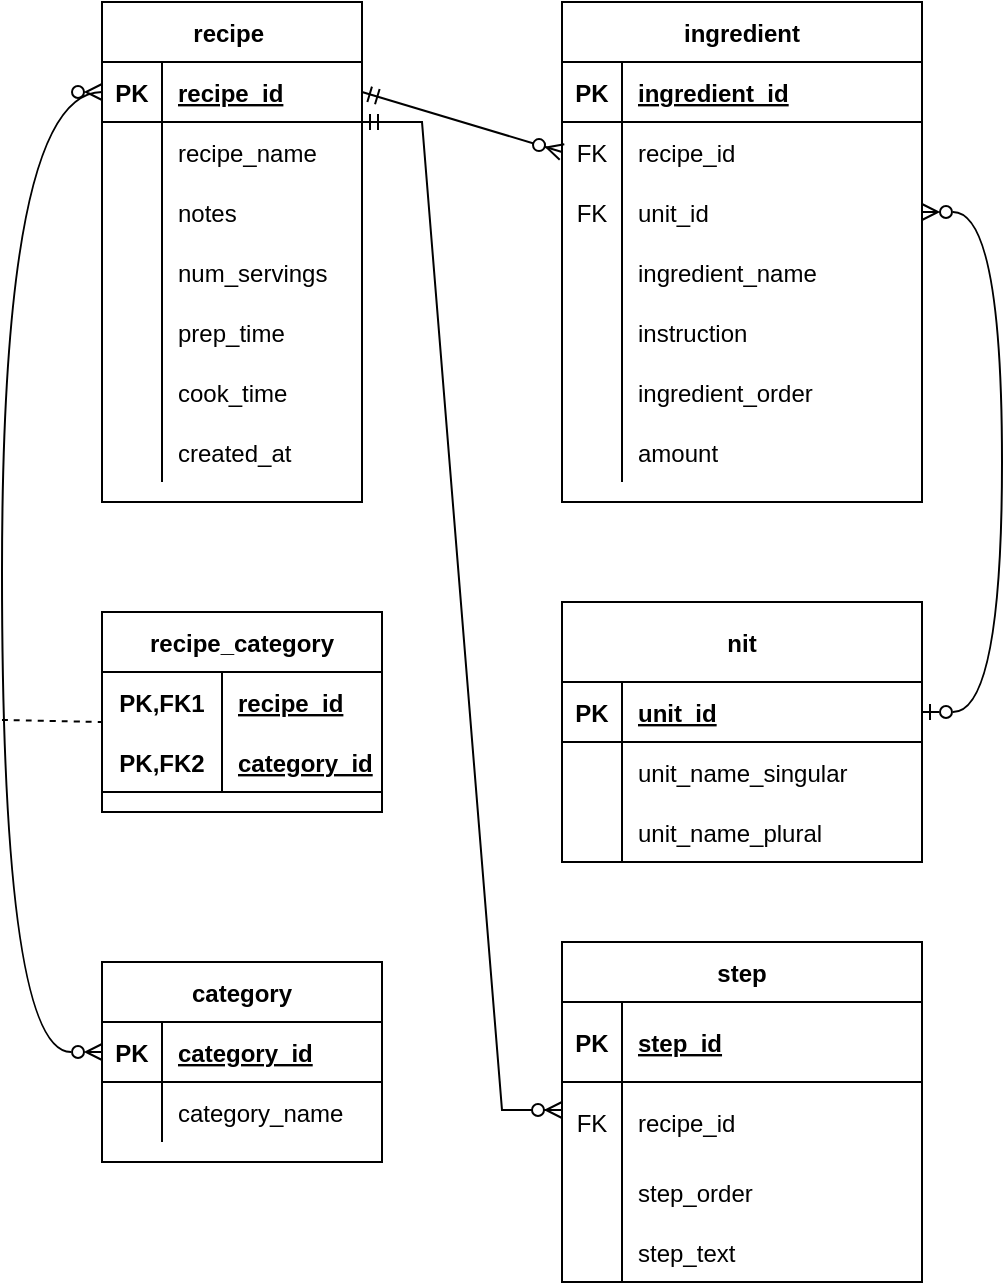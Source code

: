 <mxfile version="20.3.0" type="device"><diagram id="otwxAiZ5gvTKBNnF7ijJ" name="Page-1"><mxGraphModel dx="1395" dy="802" grid="1" gridSize="10" guides="1" tooltips="1" connect="1" arrows="1" fold="1" page="1" pageScale="1" pageWidth="850" pageHeight="1100" math="0" shadow="0"><root><mxCell id="0"/><mxCell id="1" parent="0"/><mxCell id="NHq_Qh4QnUHKeaqiEx27-1" value="recipe " style="shape=table;startSize=30;container=1;collapsible=1;childLayout=tableLayout;fixedRows=1;rowLines=0;fontStyle=1;align=center;resizeLast=1;" vertex="1" parent="1"><mxGeometry x="270" y="80" width="130" height="250" as="geometry"/></mxCell><mxCell id="NHq_Qh4QnUHKeaqiEx27-2" value="" style="shape=tableRow;horizontal=0;startSize=0;swimlaneHead=0;swimlaneBody=0;fillColor=none;collapsible=0;dropTarget=0;points=[[0,0.5],[1,0.5]];portConstraint=eastwest;top=0;left=0;right=0;bottom=1;" vertex="1" parent="NHq_Qh4QnUHKeaqiEx27-1"><mxGeometry y="30" width="130" height="30" as="geometry"/></mxCell><mxCell id="NHq_Qh4QnUHKeaqiEx27-3" value="PK" style="shape=partialRectangle;connectable=0;fillColor=none;top=0;left=0;bottom=0;right=0;fontStyle=1;overflow=hidden;" vertex="1" parent="NHq_Qh4QnUHKeaqiEx27-2"><mxGeometry width="30" height="30" as="geometry"><mxRectangle width="30" height="30" as="alternateBounds"/></mxGeometry></mxCell><mxCell id="NHq_Qh4QnUHKeaqiEx27-4" value="recipe_id" style="shape=partialRectangle;connectable=0;fillColor=none;top=0;left=0;bottom=0;right=0;align=left;spacingLeft=6;fontStyle=5;overflow=hidden;" vertex="1" parent="NHq_Qh4QnUHKeaqiEx27-2"><mxGeometry x="30" width="100" height="30" as="geometry"><mxRectangle width="100" height="30" as="alternateBounds"/></mxGeometry></mxCell><mxCell id="NHq_Qh4QnUHKeaqiEx27-5" value="" style="shape=tableRow;horizontal=0;startSize=0;swimlaneHead=0;swimlaneBody=0;fillColor=none;collapsible=0;dropTarget=0;points=[[0,0.5],[1,0.5]];portConstraint=eastwest;top=0;left=0;right=0;bottom=0;" vertex="1" parent="NHq_Qh4QnUHKeaqiEx27-1"><mxGeometry y="60" width="130" height="30" as="geometry"/></mxCell><mxCell id="NHq_Qh4QnUHKeaqiEx27-6" value="" style="shape=partialRectangle;connectable=0;fillColor=none;top=0;left=0;bottom=0;right=0;editable=1;overflow=hidden;" vertex="1" parent="NHq_Qh4QnUHKeaqiEx27-5"><mxGeometry width="30" height="30" as="geometry"><mxRectangle width="30" height="30" as="alternateBounds"/></mxGeometry></mxCell><mxCell id="NHq_Qh4QnUHKeaqiEx27-7" value="recipe_name" style="shape=partialRectangle;connectable=0;fillColor=none;top=0;left=0;bottom=0;right=0;align=left;spacingLeft=6;overflow=hidden;" vertex="1" parent="NHq_Qh4QnUHKeaqiEx27-5"><mxGeometry x="30" width="100" height="30" as="geometry"><mxRectangle width="100" height="30" as="alternateBounds"/></mxGeometry></mxCell><mxCell id="NHq_Qh4QnUHKeaqiEx27-8" value="" style="shape=tableRow;horizontal=0;startSize=0;swimlaneHead=0;swimlaneBody=0;fillColor=none;collapsible=0;dropTarget=0;points=[[0,0.5],[1,0.5]];portConstraint=eastwest;top=0;left=0;right=0;bottom=0;" vertex="1" parent="NHq_Qh4QnUHKeaqiEx27-1"><mxGeometry y="90" width="130" height="30" as="geometry"/></mxCell><mxCell id="NHq_Qh4QnUHKeaqiEx27-9" value="" style="shape=partialRectangle;connectable=0;fillColor=none;top=0;left=0;bottom=0;right=0;editable=1;overflow=hidden;" vertex="1" parent="NHq_Qh4QnUHKeaqiEx27-8"><mxGeometry width="30" height="30" as="geometry"><mxRectangle width="30" height="30" as="alternateBounds"/></mxGeometry></mxCell><mxCell id="NHq_Qh4QnUHKeaqiEx27-10" value="notes" style="shape=partialRectangle;connectable=0;fillColor=none;top=0;left=0;bottom=0;right=0;align=left;spacingLeft=6;overflow=hidden;" vertex="1" parent="NHq_Qh4QnUHKeaqiEx27-8"><mxGeometry x="30" width="100" height="30" as="geometry"><mxRectangle width="100" height="30" as="alternateBounds"/></mxGeometry></mxCell><mxCell id="NHq_Qh4QnUHKeaqiEx27-11" value="" style="shape=tableRow;horizontal=0;startSize=0;swimlaneHead=0;swimlaneBody=0;fillColor=none;collapsible=0;dropTarget=0;points=[[0,0.5],[1,0.5]];portConstraint=eastwest;top=0;left=0;right=0;bottom=0;" vertex="1" parent="NHq_Qh4QnUHKeaqiEx27-1"><mxGeometry y="120" width="130" height="30" as="geometry"/></mxCell><mxCell id="NHq_Qh4QnUHKeaqiEx27-12" value="" style="shape=partialRectangle;connectable=0;fillColor=none;top=0;left=0;bottom=0;right=0;editable=1;overflow=hidden;" vertex="1" parent="NHq_Qh4QnUHKeaqiEx27-11"><mxGeometry width="30" height="30" as="geometry"><mxRectangle width="30" height="30" as="alternateBounds"/></mxGeometry></mxCell><mxCell id="NHq_Qh4QnUHKeaqiEx27-13" value="num_servings" style="shape=partialRectangle;connectable=0;fillColor=none;top=0;left=0;bottom=0;right=0;align=left;spacingLeft=6;overflow=hidden;" vertex="1" parent="NHq_Qh4QnUHKeaqiEx27-11"><mxGeometry x="30" width="100" height="30" as="geometry"><mxRectangle width="100" height="30" as="alternateBounds"/></mxGeometry></mxCell><mxCell id="NHq_Qh4QnUHKeaqiEx27-20" style="shape=tableRow;horizontal=0;startSize=0;swimlaneHead=0;swimlaneBody=0;fillColor=none;collapsible=0;dropTarget=0;points=[[0,0.5],[1,0.5]];portConstraint=eastwest;top=0;left=0;right=0;bottom=0;" vertex="1" parent="NHq_Qh4QnUHKeaqiEx27-1"><mxGeometry y="150" width="130" height="30" as="geometry"/></mxCell><mxCell id="NHq_Qh4QnUHKeaqiEx27-21" style="shape=partialRectangle;connectable=0;fillColor=none;top=0;left=0;bottom=0;right=0;editable=1;overflow=hidden;" vertex="1" parent="NHq_Qh4QnUHKeaqiEx27-20"><mxGeometry width="30" height="30" as="geometry"><mxRectangle width="30" height="30" as="alternateBounds"/></mxGeometry></mxCell><mxCell id="NHq_Qh4QnUHKeaqiEx27-22" value="prep_time" style="shape=partialRectangle;connectable=0;fillColor=none;top=0;left=0;bottom=0;right=0;align=left;spacingLeft=6;overflow=hidden;" vertex="1" parent="NHq_Qh4QnUHKeaqiEx27-20"><mxGeometry x="30" width="100" height="30" as="geometry"><mxRectangle width="100" height="30" as="alternateBounds"/></mxGeometry></mxCell><mxCell id="NHq_Qh4QnUHKeaqiEx27-17" style="shape=tableRow;horizontal=0;startSize=0;swimlaneHead=0;swimlaneBody=0;fillColor=none;collapsible=0;dropTarget=0;points=[[0,0.5],[1,0.5]];portConstraint=eastwest;top=0;left=0;right=0;bottom=0;" vertex="1" parent="NHq_Qh4QnUHKeaqiEx27-1"><mxGeometry y="180" width="130" height="30" as="geometry"/></mxCell><mxCell id="NHq_Qh4QnUHKeaqiEx27-18" style="shape=partialRectangle;connectable=0;fillColor=none;top=0;left=0;bottom=0;right=0;editable=1;overflow=hidden;" vertex="1" parent="NHq_Qh4QnUHKeaqiEx27-17"><mxGeometry width="30" height="30" as="geometry"><mxRectangle width="30" height="30" as="alternateBounds"/></mxGeometry></mxCell><mxCell id="NHq_Qh4QnUHKeaqiEx27-19" value="cook_time" style="shape=partialRectangle;connectable=0;fillColor=none;top=0;left=0;bottom=0;right=0;align=left;spacingLeft=6;overflow=hidden;" vertex="1" parent="NHq_Qh4QnUHKeaqiEx27-17"><mxGeometry x="30" width="100" height="30" as="geometry"><mxRectangle width="100" height="30" as="alternateBounds"/></mxGeometry></mxCell><mxCell id="NHq_Qh4QnUHKeaqiEx27-14" style="shape=tableRow;horizontal=0;startSize=0;swimlaneHead=0;swimlaneBody=0;fillColor=none;collapsible=0;dropTarget=0;points=[[0,0.5],[1,0.5]];portConstraint=eastwest;top=0;left=0;right=0;bottom=0;" vertex="1" parent="NHq_Qh4QnUHKeaqiEx27-1"><mxGeometry y="210" width="130" height="30" as="geometry"/></mxCell><mxCell id="NHq_Qh4QnUHKeaqiEx27-15" style="shape=partialRectangle;connectable=0;fillColor=none;top=0;left=0;bottom=0;right=0;editable=1;overflow=hidden;" vertex="1" parent="NHq_Qh4QnUHKeaqiEx27-14"><mxGeometry width="30" height="30" as="geometry"><mxRectangle width="30" height="30" as="alternateBounds"/></mxGeometry></mxCell><mxCell id="NHq_Qh4QnUHKeaqiEx27-16" value="created_at" style="shape=partialRectangle;connectable=0;fillColor=none;top=0;left=0;bottom=0;right=0;align=left;spacingLeft=6;overflow=hidden;" vertex="1" parent="NHq_Qh4QnUHKeaqiEx27-14"><mxGeometry x="30" width="100" height="30" as="geometry"><mxRectangle width="100" height="30" as="alternateBounds"/></mxGeometry></mxCell><mxCell id="NHq_Qh4QnUHKeaqiEx27-23" value="ingredient" style="shape=table;startSize=30;container=1;collapsible=1;childLayout=tableLayout;fixedRows=1;rowLines=0;fontStyle=1;align=center;resizeLast=1;" vertex="1" parent="1"><mxGeometry x="500" y="80" width="180" height="250" as="geometry"/></mxCell><mxCell id="NHq_Qh4QnUHKeaqiEx27-24" value="" style="shape=tableRow;horizontal=0;startSize=0;swimlaneHead=0;swimlaneBody=0;fillColor=none;collapsible=0;dropTarget=0;points=[[0,0.5],[1,0.5]];portConstraint=eastwest;top=0;left=0;right=0;bottom=1;" vertex="1" parent="NHq_Qh4QnUHKeaqiEx27-23"><mxGeometry y="30" width="180" height="30" as="geometry"/></mxCell><mxCell id="NHq_Qh4QnUHKeaqiEx27-25" value="PK" style="shape=partialRectangle;connectable=0;fillColor=none;top=0;left=0;bottom=0;right=0;fontStyle=1;overflow=hidden;" vertex="1" parent="NHq_Qh4QnUHKeaqiEx27-24"><mxGeometry width="30" height="30" as="geometry"><mxRectangle width="30" height="30" as="alternateBounds"/></mxGeometry></mxCell><mxCell id="NHq_Qh4QnUHKeaqiEx27-26" value="ingredient_id" style="shape=partialRectangle;connectable=0;fillColor=none;top=0;left=0;bottom=0;right=0;align=left;spacingLeft=6;fontStyle=5;overflow=hidden;" vertex="1" parent="NHq_Qh4QnUHKeaqiEx27-24"><mxGeometry x="30" width="150" height="30" as="geometry"><mxRectangle width="150" height="30" as="alternateBounds"/></mxGeometry></mxCell><mxCell id="NHq_Qh4QnUHKeaqiEx27-27" value="" style="shape=tableRow;horizontal=0;startSize=0;swimlaneHead=0;swimlaneBody=0;fillColor=none;collapsible=0;dropTarget=0;points=[[0,0.5],[1,0.5]];portConstraint=eastwest;top=0;left=0;right=0;bottom=0;" vertex="1" parent="NHq_Qh4QnUHKeaqiEx27-23"><mxGeometry y="60" width="180" height="30" as="geometry"/></mxCell><mxCell id="NHq_Qh4QnUHKeaqiEx27-28" value="FK" style="shape=partialRectangle;connectable=0;fillColor=none;top=0;left=0;bottom=0;right=0;editable=1;overflow=hidden;" vertex="1" parent="NHq_Qh4QnUHKeaqiEx27-27"><mxGeometry width="30" height="30" as="geometry"><mxRectangle width="30" height="30" as="alternateBounds"/></mxGeometry></mxCell><mxCell id="NHq_Qh4QnUHKeaqiEx27-29" value="recipe_id" style="shape=partialRectangle;connectable=0;fillColor=none;top=0;left=0;bottom=0;right=0;align=left;spacingLeft=6;overflow=hidden;" vertex="1" parent="NHq_Qh4QnUHKeaqiEx27-27"><mxGeometry x="30" width="150" height="30" as="geometry"><mxRectangle width="150" height="30" as="alternateBounds"/></mxGeometry></mxCell><mxCell id="NHq_Qh4QnUHKeaqiEx27-30" value="" style="shape=tableRow;horizontal=0;startSize=0;swimlaneHead=0;swimlaneBody=0;fillColor=none;collapsible=0;dropTarget=0;points=[[0,0.5],[1,0.5]];portConstraint=eastwest;top=0;left=0;right=0;bottom=0;" vertex="1" parent="NHq_Qh4QnUHKeaqiEx27-23"><mxGeometry y="90" width="180" height="30" as="geometry"/></mxCell><mxCell id="NHq_Qh4QnUHKeaqiEx27-31" value="FK" style="shape=partialRectangle;connectable=0;fillColor=none;top=0;left=0;bottom=0;right=0;editable=1;overflow=hidden;" vertex="1" parent="NHq_Qh4QnUHKeaqiEx27-30"><mxGeometry width="30" height="30" as="geometry"><mxRectangle width="30" height="30" as="alternateBounds"/></mxGeometry></mxCell><mxCell id="NHq_Qh4QnUHKeaqiEx27-32" value="unit_id" style="shape=partialRectangle;connectable=0;fillColor=none;top=0;left=0;bottom=0;right=0;align=left;spacingLeft=6;overflow=hidden;" vertex="1" parent="NHq_Qh4QnUHKeaqiEx27-30"><mxGeometry x="30" width="150" height="30" as="geometry"><mxRectangle width="150" height="30" as="alternateBounds"/></mxGeometry></mxCell><mxCell id="NHq_Qh4QnUHKeaqiEx27-33" value="" style="shape=tableRow;horizontal=0;startSize=0;swimlaneHead=0;swimlaneBody=0;fillColor=none;collapsible=0;dropTarget=0;points=[[0,0.5],[1,0.5]];portConstraint=eastwest;top=0;left=0;right=0;bottom=0;" vertex="1" parent="NHq_Qh4QnUHKeaqiEx27-23"><mxGeometry y="120" width="180" height="30" as="geometry"/></mxCell><mxCell id="NHq_Qh4QnUHKeaqiEx27-34" value="" style="shape=partialRectangle;connectable=0;fillColor=none;top=0;left=0;bottom=0;right=0;editable=1;overflow=hidden;" vertex="1" parent="NHq_Qh4QnUHKeaqiEx27-33"><mxGeometry width="30" height="30" as="geometry"><mxRectangle width="30" height="30" as="alternateBounds"/></mxGeometry></mxCell><mxCell id="NHq_Qh4QnUHKeaqiEx27-35" value="ingredient_name" style="shape=partialRectangle;connectable=0;fillColor=none;top=0;left=0;bottom=0;right=0;align=left;spacingLeft=6;overflow=hidden;" vertex="1" parent="NHq_Qh4QnUHKeaqiEx27-33"><mxGeometry x="30" width="150" height="30" as="geometry"><mxRectangle width="150" height="30" as="alternateBounds"/></mxGeometry></mxCell><mxCell id="NHq_Qh4QnUHKeaqiEx27-42" style="shape=tableRow;horizontal=0;startSize=0;swimlaneHead=0;swimlaneBody=0;fillColor=none;collapsible=0;dropTarget=0;points=[[0,0.5],[1,0.5]];portConstraint=eastwest;top=0;left=0;right=0;bottom=0;" vertex="1" parent="NHq_Qh4QnUHKeaqiEx27-23"><mxGeometry y="150" width="180" height="30" as="geometry"/></mxCell><mxCell id="NHq_Qh4QnUHKeaqiEx27-43" style="shape=partialRectangle;connectable=0;fillColor=none;top=0;left=0;bottom=0;right=0;editable=1;overflow=hidden;" vertex="1" parent="NHq_Qh4QnUHKeaqiEx27-42"><mxGeometry width="30" height="30" as="geometry"><mxRectangle width="30" height="30" as="alternateBounds"/></mxGeometry></mxCell><mxCell id="NHq_Qh4QnUHKeaqiEx27-44" value="instruction" style="shape=partialRectangle;connectable=0;fillColor=none;top=0;left=0;bottom=0;right=0;align=left;spacingLeft=6;overflow=hidden;" vertex="1" parent="NHq_Qh4QnUHKeaqiEx27-42"><mxGeometry x="30" width="150" height="30" as="geometry"><mxRectangle width="150" height="30" as="alternateBounds"/></mxGeometry></mxCell><mxCell id="NHq_Qh4QnUHKeaqiEx27-39" style="shape=tableRow;horizontal=0;startSize=0;swimlaneHead=0;swimlaneBody=0;fillColor=none;collapsible=0;dropTarget=0;points=[[0,0.5],[1,0.5]];portConstraint=eastwest;top=0;left=0;right=0;bottom=0;" vertex="1" parent="NHq_Qh4QnUHKeaqiEx27-23"><mxGeometry y="180" width="180" height="30" as="geometry"/></mxCell><mxCell id="NHq_Qh4QnUHKeaqiEx27-40" style="shape=partialRectangle;connectable=0;fillColor=none;top=0;left=0;bottom=0;right=0;editable=1;overflow=hidden;" vertex="1" parent="NHq_Qh4QnUHKeaqiEx27-39"><mxGeometry width="30" height="30" as="geometry"><mxRectangle width="30" height="30" as="alternateBounds"/></mxGeometry></mxCell><mxCell id="NHq_Qh4QnUHKeaqiEx27-41" value="ingredient_order" style="shape=partialRectangle;connectable=0;fillColor=none;top=0;left=0;bottom=0;right=0;align=left;spacingLeft=6;overflow=hidden;" vertex="1" parent="NHq_Qh4QnUHKeaqiEx27-39"><mxGeometry x="30" width="150" height="30" as="geometry"><mxRectangle width="150" height="30" as="alternateBounds"/></mxGeometry></mxCell><mxCell id="NHq_Qh4QnUHKeaqiEx27-36" style="shape=tableRow;horizontal=0;startSize=0;swimlaneHead=0;swimlaneBody=0;fillColor=none;collapsible=0;dropTarget=0;points=[[0,0.5],[1,0.5]];portConstraint=eastwest;top=0;left=0;right=0;bottom=0;" vertex="1" parent="NHq_Qh4QnUHKeaqiEx27-23"><mxGeometry y="210" width="180" height="30" as="geometry"/></mxCell><mxCell id="NHq_Qh4QnUHKeaqiEx27-37" style="shape=partialRectangle;connectable=0;fillColor=none;top=0;left=0;bottom=0;right=0;editable=1;overflow=hidden;" vertex="1" parent="NHq_Qh4QnUHKeaqiEx27-36"><mxGeometry width="30" height="30" as="geometry"><mxRectangle width="30" height="30" as="alternateBounds"/></mxGeometry></mxCell><mxCell id="NHq_Qh4QnUHKeaqiEx27-38" value="amount" style="shape=partialRectangle;connectable=0;fillColor=none;top=0;left=0;bottom=0;right=0;align=left;spacingLeft=6;overflow=hidden;" vertex="1" parent="NHq_Qh4QnUHKeaqiEx27-36"><mxGeometry x="30" width="150" height="30" as="geometry"><mxRectangle width="150" height="30" as="alternateBounds"/></mxGeometry></mxCell><mxCell id="NHq_Qh4QnUHKeaqiEx27-45" value="nit" style="shape=table;startSize=40;container=1;collapsible=1;childLayout=tableLayout;fixedRows=1;rowLines=0;fontStyle=1;align=center;resizeLast=1;" vertex="1" parent="1"><mxGeometry x="500" y="380" width="180" height="130" as="geometry"/></mxCell><mxCell id="NHq_Qh4QnUHKeaqiEx27-46" value="" style="shape=tableRow;horizontal=0;startSize=0;swimlaneHead=0;swimlaneBody=0;fillColor=none;collapsible=0;dropTarget=0;points=[[0,0.5],[1,0.5]];portConstraint=eastwest;top=0;left=0;right=0;bottom=1;" vertex="1" parent="NHq_Qh4QnUHKeaqiEx27-45"><mxGeometry y="40" width="180" height="30" as="geometry"/></mxCell><mxCell id="NHq_Qh4QnUHKeaqiEx27-47" value="PK" style="shape=partialRectangle;connectable=0;fillColor=none;top=0;left=0;bottom=0;right=0;fontStyle=1;overflow=hidden;" vertex="1" parent="NHq_Qh4QnUHKeaqiEx27-46"><mxGeometry width="30" height="30" as="geometry"><mxRectangle width="30" height="30" as="alternateBounds"/></mxGeometry></mxCell><mxCell id="NHq_Qh4QnUHKeaqiEx27-48" value="unit_id" style="shape=partialRectangle;connectable=0;fillColor=none;top=0;left=0;bottom=0;right=0;align=left;spacingLeft=6;fontStyle=5;overflow=hidden;" vertex="1" parent="NHq_Qh4QnUHKeaqiEx27-46"><mxGeometry x="30" width="150" height="30" as="geometry"><mxRectangle width="150" height="30" as="alternateBounds"/></mxGeometry></mxCell><mxCell id="NHq_Qh4QnUHKeaqiEx27-49" value="" style="shape=tableRow;horizontal=0;startSize=0;swimlaneHead=0;swimlaneBody=0;fillColor=none;collapsible=0;dropTarget=0;points=[[0,0.5],[1,0.5]];portConstraint=eastwest;top=0;left=0;right=0;bottom=0;" vertex="1" parent="NHq_Qh4QnUHKeaqiEx27-45"><mxGeometry y="70" width="180" height="30" as="geometry"/></mxCell><mxCell id="NHq_Qh4QnUHKeaqiEx27-50" value="" style="shape=partialRectangle;connectable=0;fillColor=none;top=0;left=0;bottom=0;right=0;editable=1;overflow=hidden;" vertex="1" parent="NHq_Qh4QnUHKeaqiEx27-49"><mxGeometry width="30" height="30" as="geometry"><mxRectangle width="30" height="30" as="alternateBounds"/></mxGeometry></mxCell><mxCell id="NHq_Qh4QnUHKeaqiEx27-51" value="unit_name_singular" style="shape=partialRectangle;connectable=0;fillColor=none;top=0;left=0;bottom=0;right=0;align=left;spacingLeft=6;overflow=hidden;" vertex="1" parent="NHq_Qh4QnUHKeaqiEx27-49"><mxGeometry x="30" width="150" height="30" as="geometry"><mxRectangle width="150" height="30" as="alternateBounds"/></mxGeometry></mxCell><mxCell id="NHq_Qh4QnUHKeaqiEx27-55" value="" style="shape=tableRow;horizontal=0;startSize=0;swimlaneHead=0;swimlaneBody=0;fillColor=none;collapsible=0;dropTarget=0;points=[[0,0.5],[1,0.5]];portConstraint=eastwest;top=0;left=0;right=0;bottom=0;" vertex="1" parent="NHq_Qh4QnUHKeaqiEx27-45"><mxGeometry y="100" width="180" height="30" as="geometry"/></mxCell><mxCell id="NHq_Qh4QnUHKeaqiEx27-56" value="" style="shape=partialRectangle;connectable=0;fillColor=none;top=0;left=0;bottom=0;right=0;editable=1;overflow=hidden;" vertex="1" parent="NHq_Qh4QnUHKeaqiEx27-55"><mxGeometry width="30" height="30" as="geometry"><mxRectangle width="30" height="30" as="alternateBounds"/></mxGeometry></mxCell><mxCell id="NHq_Qh4QnUHKeaqiEx27-57" value="unit_name_plural" style="shape=partialRectangle;connectable=0;fillColor=none;top=0;left=0;bottom=0;right=0;align=left;spacingLeft=6;overflow=hidden;" vertex="1" parent="NHq_Qh4QnUHKeaqiEx27-55"><mxGeometry x="30" width="150" height="30" as="geometry"><mxRectangle width="150" height="30" as="alternateBounds"/></mxGeometry></mxCell><mxCell id="NHq_Qh4QnUHKeaqiEx27-58" value="step" style="shape=table;startSize=30;container=1;collapsible=1;childLayout=tableLayout;fixedRows=1;rowLines=0;fontStyle=1;align=center;resizeLast=1;" vertex="1" parent="1"><mxGeometry x="500" y="550" width="180" height="170" as="geometry"/></mxCell><mxCell id="NHq_Qh4QnUHKeaqiEx27-59" value="" style="shape=tableRow;horizontal=0;startSize=0;swimlaneHead=0;swimlaneBody=0;fillColor=none;collapsible=0;dropTarget=0;points=[[0,0.5],[1,0.5]];portConstraint=eastwest;top=0;left=0;right=0;bottom=1;" vertex="1" parent="NHq_Qh4QnUHKeaqiEx27-58"><mxGeometry y="30" width="180" height="40" as="geometry"/></mxCell><mxCell id="NHq_Qh4QnUHKeaqiEx27-60" value="PK" style="shape=partialRectangle;connectable=0;fillColor=none;top=0;left=0;bottom=0;right=0;fontStyle=1;overflow=hidden;" vertex="1" parent="NHq_Qh4QnUHKeaqiEx27-59"><mxGeometry width="30" height="40" as="geometry"><mxRectangle width="30" height="40" as="alternateBounds"/></mxGeometry></mxCell><mxCell id="NHq_Qh4QnUHKeaqiEx27-61" value="step_id" style="shape=partialRectangle;connectable=0;fillColor=none;top=0;left=0;bottom=0;right=0;align=left;spacingLeft=6;fontStyle=5;overflow=hidden;" vertex="1" parent="NHq_Qh4QnUHKeaqiEx27-59"><mxGeometry x="30" width="150" height="40" as="geometry"><mxRectangle width="150" height="40" as="alternateBounds"/></mxGeometry></mxCell><mxCell id="NHq_Qh4QnUHKeaqiEx27-62" value="" style="shape=tableRow;horizontal=0;startSize=0;swimlaneHead=0;swimlaneBody=0;fillColor=none;collapsible=0;dropTarget=0;points=[[0,0.5],[1,0.5]];portConstraint=eastwest;top=0;left=0;right=0;bottom=0;" vertex="1" parent="NHq_Qh4QnUHKeaqiEx27-58"><mxGeometry y="70" width="180" height="40" as="geometry"/></mxCell><mxCell id="NHq_Qh4QnUHKeaqiEx27-63" value="FK" style="shape=partialRectangle;connectable=0;fillColor=none;top=0;left=0;bottom=0;right=0;editable=1;overflow=hidden;" vertex="1" parent="NHq_Qh4QnUHKeaqiEx27-62"><mxGeometry width="30" height="40" as="geometry"><mxRectangle width="30" height="40" as="alternateBounds"/></mxGeometry></mxCell><mxCell id="NHq_Qh4QnUHKeaqiEx27-64" value="recipe_id" style="shape=partialRectangle;connectable=0;fillColor=none;top=0;left=0;bottom=0;right=0;align=left;spacingLeft=6;overflow=hidden;" vertex="1" parent="NHq_Qh4QnUHKeaqiEx27-62"><mxGeometry x="30" width="150" height="40" as="geometry"><mxRectangle width="150" height="40" as="alternateBounds"/></mxGeometry></mxCell><mxCell id="NHq_Qh4QnUHKeaqiEx27-65" value="" style="shape=tableRow;horizontal=0;startSize=0;swimlaneHead=0;swimlaneBody=0;fillColor=none;collapsible=0;dropTarget=0;points=[[0,0.5],[1,0.5]];portConstraint=eastwest;top=0;left=0;right=0;bottom=0;" vertex="1" parent="NHq_Qh4QnUHKeaqiEx27-58"><mxGeometry y="110" width="180" height="30" as="geometry"/></mxCell><mxCell id="NHq_Qh4QnUHKeaqiEx27-66" value="" style="shape=partialRectangle;connectable=0;fillColor=none;top=0;left=0;bottom=0;right=0;editable=1;overflow=hidden;" vertex="1" parent="NHq_Qh4QnUHKeaqiEx27-65"><mxGeometry width="30" height="30" as="geometry"><mxRectangle width="30" height="30" as="alternateBounds"/></mxGeometry></mxCell><mxCell id="NHq_Qh4QnUHKeaqiEx27-67" value="step_order" style="shape=partialRectangle;connectable=0;fillColor=none;top=0;left=0;bottom=0;right=0;align=left;spacingLeft=6;overflow=hidden;" vertex="1" parent="NHq_Qh4QnUHKeaqiEx27-65"><mxGeometry x="30" width="150" height="30" as="geometry"><mxRectangle width="150" height="30" as="alternateBounds"/></mxGeometry></mxCell><mxCell id="NHq_Qh4QnUHKeaqiEx27-68" value="" style="shape=tableRow;horizontal=0;startSize=0;swimlaneHead=0;swimlaneBody=0;fillColor=none;collapsible=0;dropTarget=0;points=[[0,0.5],[1,0.5]];portConstraint=eastwest;top=0;left=0;right=0;bottom=0;" vertex="1" parent="NHq_Qh4QnUHKeaqiEx27-58"><mxGeometry y="140" width="180" height="30" as="geometry"/></mxCell><mxCell id="NHq_Qh4QnUHKeaqiEx27-69" value="" style="shape=partialRectangle;connectable=0;fillColor=none;top=0;left=0;bottom=0;right=0;editable=1;overflow=hidden;" vertex="1" parent="NHq_Qh4QnUHKeaqiEx27-68"><mxGeometry width="30" height="30" as="geometry"><mxRectangle width="30" height="30" as="alternateBounds"/></mxGeometry></mxCell><mxCell id="NHq_Qh4QnUHKeaqiEx27-70" value="step_text" style="shape=partialRectangle;connectable=0;fillColor=none;top=0;left=0;bottom=0;right=0;align=left;spacingLeft=6;overflow=hidden;" vertex="1" parent="NHq_Qh4QnUHKeaqiEx27-68"><mxGeometry x="30" width="150" height="30" as="geometry"><mxRectangle width="150" height="30" as="alternateBounds"/></mxGeometry></mxCell><mxCell id="NHq_Qh4QnUHKeaqiEx27-71" value="category" style="shape=table;startSize=30;container=1;collapsible=1;childLayout=tableLayout;fixedRows=1;rowLines=0;fontStyle=1;align=center;resizeLast=1;" vertex="1" parent="1"><mxGeometry x="270" y="560" width="140" height="100" as="geometry"/></mxCell><mxCell id="NHq_Qh4QnUHKeaqiEx27-72" value="" style="shape=tableRow;horizontal=0;startSize=0;swimlaneHead=0;swimlaneBody=0;fillColor=none;collapsible=0;dropTarget=0;points=[[0,0.5],[1,0.5]];portConstraint=eastwest;top=0;left=0;right=0;bottom=1;" vertex="1" parent="NHq_Qh4QnUHKeaqiEx27-71"><mxGeometry y="30" width="140" height="30" as="geometry"/></mxCell><mxCell id="NHq_Qh4QnUHKeaqiEx27-73" value="PK" style="shape=partialRectangle;connectable=0;fillColor=none;top=0;left=0;bottom=0;right=0;fontStyle=1;overflow=hidden;" vertex="1" parent="NHq_Qh4QnUHKeaqiEx27-72"><mxGeometry width="30" height="30" as="geometry"><mxRectangle width="30" height="30" as="alternateBounds"/></mxGeometry></mxCell><mxCell id="NHq_Qh4QnUHKeaqiEx27-74" value="category_id" style="shape=partialRectangle;connectable=0;fillColor=none;top=0;left=0;bottom=0;right=0;align=left;spacingLeft=6;fontStyle=5;overflow=hidden;" vertex="1" parent="NHq_Qh4QnUHKeaqiEx27-72"><mxGeometry x="30" width="110" height="30" as="geometry"><mxRectangle width="110" height="30" as="alternateBounds"/></mxGeometry></mxCell><mxCell id="NHq_Qh4QnUHKeaqiEx27-75" value="" style="shape=tableRow;horizontal=0;startSize=0;swimlaneHead=0;swimlaneBody=0;fillColor=none;collapsible=0;dropTarget=0;points=[[0,0.5],[1,0.5]];portConstraint=eastwest;top=0;left=0;right=0;bottom=0;" vertex="1" parent="NHq_Qh4QnUHKeaqiEx27-71"><mxGeometry y="60" width="140" height="30" as="geometry"/></mxCell><mxCell id="NHq_Qh4QnUHKeaqiEx27-76" value="" style="shape=partialRectangle;connectable=0;fillColor=none;top=0;left=0;bottom=0;right=0;editable=1;overflow=hidden;" vertex="1" parent="NHq_Qh4QnUHKeaqiEx27-75"><mxGeometry width="30" height="30" as="geometry"><mxRectangle width="30" height="30" as="alternateBounds"/></mxGeometry></mxCell><mxCell id="NHq_Qh4QnUHKeaqiEx27-77" value="category_name" style="shape=partialRectangle;connectable=0;fillColor=none;top=0;left=0;bottom=0;right=0;align=left;spacingLeft=6;overflow=hidden;" vertex="1" parent="NHq_Qh4QnUHKeaqiEx27-75"><mxGeometry x="30" width="110" height="30" as="geometry"><mxRectangle width="110" height="30" as="alternateBounds"/></mxGeometry></mxCell><mxCell id="NHq_Qh4QnUHKeaqiEx27-84" value="recipe_category" style="shape=table;startSize=30;container=1;collapsible=1;childLayout=tableLayout;fixedRows=1;rowLines=0;fontStyle=1;align=center;resizeLast=1;" vertex="1" parent="1"><mxGeometry x="270" y="385" width="140" height="100" as="geometry"/></mxCell><mxCell id="NHq_Qh4QnUHKeaqiEx27-85" value="" style="shape=tableRow;horizontal=0;startSize=0;swimlaneHead=0;swimlaneBody=0;fillColor=none;collapsible=0;dropTarget=0;points=[[0,0.5],[1,0.5]];portConstraint=eastwest;top=0;left=0;right=0;bottom=0;" vertex="1" parent="NHq_Qh4QnUHKeaqiEx27-84"><mxGeometry y="30" width="140" height="30" as="geometry"/></mxCell><mxCell id="NHq_Qh4QnUHKeaqiEx27-86" value="PK,FK1" style="shape=partialRectangle;connectable=0;fillColor=none;top=0;left=0;bottom=0;right=0;fontStyle=1;overflow=hidden;" vertex="1" parent="NHq_Qh4QnUHKeaqiEx27-85"><mxGeometry width="60" height="30" as="geometry"><mxRectangle width="60" height="30" as="alternateBounds"/></mxGeometry></mxCell><mxCell id="NHq_Qh4QnUHKeaqiEx27-87" value="recipe_id" style="shape=partialRectangle;connectable=0;fillColor=none;top=0;left=0;bottom=0;right=0;align=left;spacingLeft=6;fontStyle=5;overflow=hidden;" vertex="1" parent="NHq_Qh4QnUHKeaqiEx27-85"><mxGeometry x="60" width="80" height="30" as="geometry"><mxRectangle width="80" height="30" as="alternateBounds"/></mxGeometry></mxCell><mxCell id="NHq_Qh4QnUHKeaqiEx27-88" value="" style="shape=tableRow;horizontal=0;startSize=0;swimlaneHead=0;swimlaneBody=0;fillColor=none;collapsible=0;dropTarget=0;points=[[0,0.5],[1,0.5]];portConstraint=eastwest;top=0;left=0;right=0;bottom=1;" vertex="1" parent="NHq_Qh4QnUHKeaqiEx27-84"><mxGeometry y="60" width="140" height="30" as="geometry"/></mxCell><mxCell id="NHq_Qh4QnUHKeaqiEx27-89" value="PK,FK2" style="shape=partialRectangle;connectable=0;fillColor=none;top=0;left=0;bottom=0;right=0;fontStyle=1;overflow=hidden;" vertex="1" parent="NHq_Qh4QnUHKeaqiEx27-88"><mxGeometry width="60" height="30" as="geometry"><mxRectangle width="60" height="30" as="alternateBounds"/></mxGeometry></mxCell><mxCell id="NHq_Qh4QnUHKeaqiEx27-90" value="category_id" style="shape=partialRectangle;connectable=0;fillColor=none;top=0;left=0;bottom=0;right=0;align=left;spacingLeft=6;fontStyle=5;overflow=hidden;" vertex="1" parent="NHq_Qh4QnUHKeaqiEx27-88"><mxGeometry x="60" width="80" height="30" as="geometry"><mxRectangle width="80" height="30" as="alternateBounds"/></mxGeometry></mxCell><mxCell id="NHq_Qh4QnUHKeaqiEx27-98" value="" style="fontSize=12;html=1;endArrow=ERzeroToMany;endFill=1;rounded=0;entryX=0;entryY=0.5;entryDx=0;entryDy=0;exitX=0;exitY=0.5;exitDx=0;exitDy=0;edgeStyle=orthogonalEdgeStyle;curved=1;startArrow=ERzeroToMany;startFill=0;" edge="1" parent="1" source="NHq_Qh4QnUHKeaqiEx27-72" target="NHq_Qh4QnUHKeaqiEx27-2"><mxGeometry width="100" height="100" relative="1" as="geometry"><mxPoint x="160" y="610" as="sourcePoint"/><mxPoint x="270" y="200" as="targetPoint"/><Array as="points"><mxPoint x="220" y="605"/><mxPoint x="220" y="125"/></Array></mxGeometry></mxCell><mxCell id="NHq_Qh4QnUHKeaqiEx27-102" value="" style="endArrow=none;dashed=1;html=1;rounded=0;fontSize=12;curved=1;" edge="1" parent="1"><mxGeometry width="50" height="50" relative="1" as="geometry"><mxPoint x="220" y="439" as="sourcePoint"/><mxPoint x="270" y="440" as="targetPoint"/></mxGeometry></mxCell><mxCell id="NHq_Qh4QnUHKeaqiEx27-103" value="" style="fontSize=12;html=1;endArrow=ERzeroToMany;endFill=1;rounded=0;exitX=1;exitY=0.5;exitDx=0;exitDy=0;entryX=0;entryY=0.5;entryDx=0;entryDy=0;startArrow=ERmandOne;startFill=0;" edge="1" parent="1" source="NHq_Qh4QnUHKeaqiEx27-2" target="NHq_Qh4QnUHKeaqiEx27-27"><mxGeometry width="100" height="100" relative="1" as="geometry"><mxPoint x="410" y="130" as="sourcePoint"/><mxPoint x="510" y="30" as="targetPoint"/></mxGeometry></mxCell><mxCell id="NHq_Qh4QnUHKeaqiEx27-104" value="" style="fontSize=12;html=1;endArrow=ERzeroToMany;endFill=1;rounded=0;startArrow=ERmandOne;startFill=0;edgeStyle=entityRelationEdgeStyle;" edge="1" parent="1"><mxGeometry width="100" height="100" relative="1" as="geometry"><mxPoint x="400" y="140" as="sourcePoint"/><mxPoint x="500" y="634" as="targetPoint"/></mxGeometry></mxCell><mxCell id="NHq_Qh4QnUHKeaqiEx27-105" value="" style="endArrow=ERzeroToMany;html=1;rounded=0;fontSize=12;exitX=1;exitY=0.5;exitDx=0;exitDy=0;edgeStyle=orthogonalEdgeStyle;curved=1;startArrow=ERzeroToOne;startFill=0;entryX=1;entryY=0.5;entryDx=0;entryDy=0;endFill=0;" edge="1" parent="1" source="NHq_Qh4QnUHKeaqiEx27-46" target="NHq_Qh4QnUHKeaqiEx27-30"><mxGeometry relative="1" as="geometry"><mxPoint x="590" y="360" as="sourcePoint"/><mxPoint x="710" y="180" as="targetPoint"/><Array as="points"><mxPoint x="720" y="435"/><mxPoint x="720" y="185"/></Array></mxGeometry></mxCell></root></mxGraphModel></diagram></mxfile>